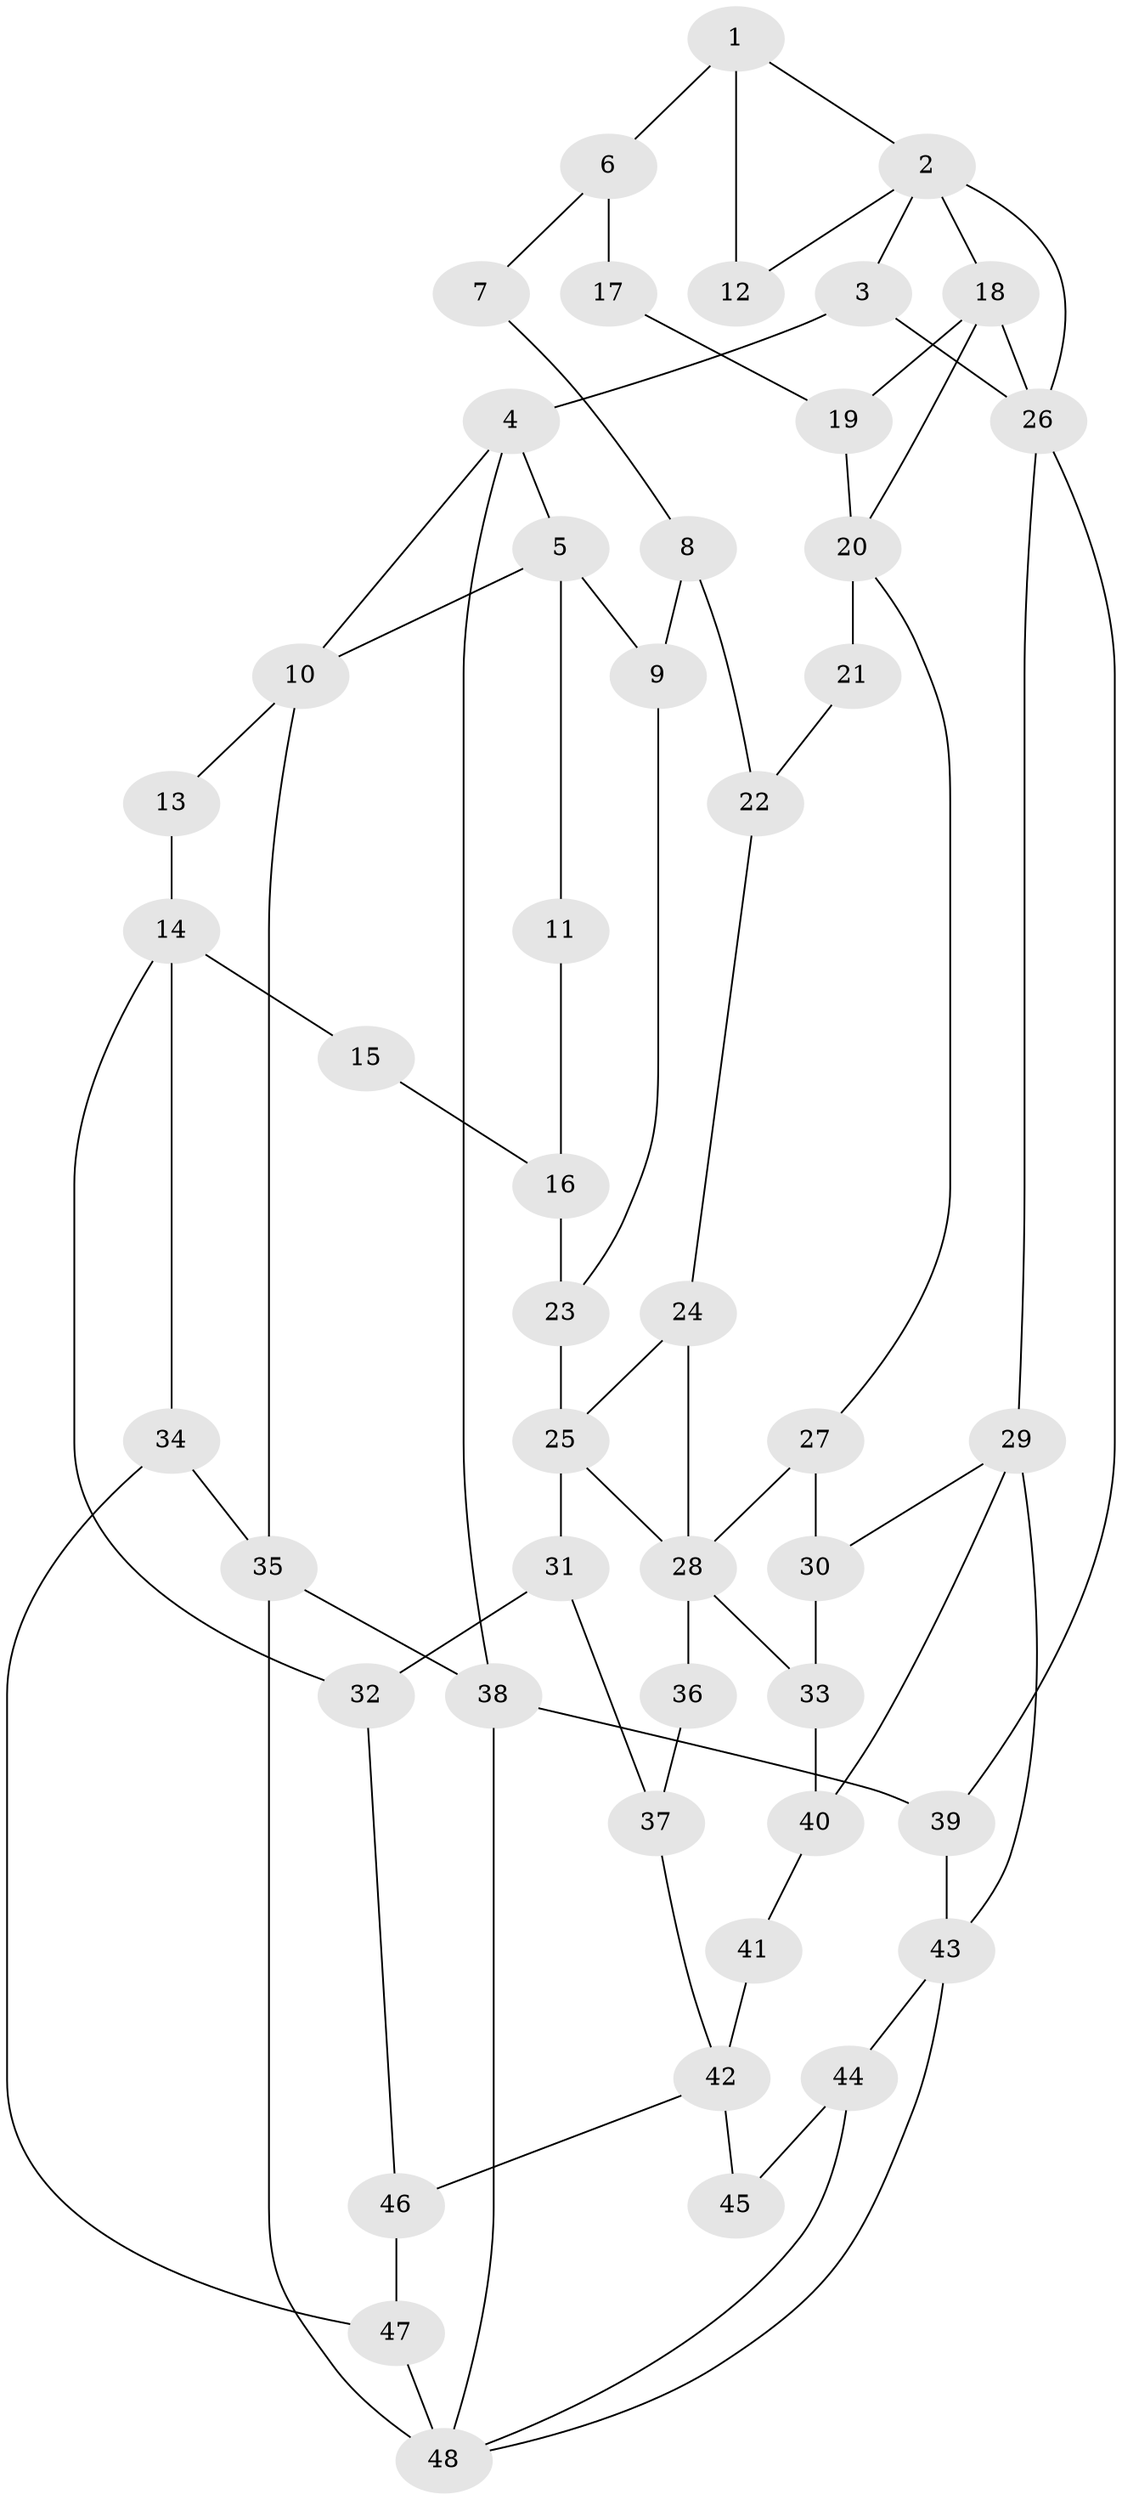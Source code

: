 // original degree distribution, {3: 0.020833333333333332, 4: 0.1875, 5: 0.625, 6: 0.16666666666666666}
// Generated by graph-tools (version 1.1) at 2025/38/03/09/25 02:38:30]
// undirected, 48 vertices, 77 edges
graph export_dot {
graph [start="1"]
  node [color=gray90,style=filled];
  1;
  2;
  3;
  4;
  5;
  6;
  7;
  8;
  9;
  10;
  11;
  12;
  13;
  14;
  15;
  16;
  17;
  18;
  19;
  20;
  21;
  22;
  23;
  24;
  25;
  26;
  27;
  28;
  29;
  30;
  31;
  32;
  33;
  34;
  35;
  36;
  37;
  38;
  39;
  40;
  41;
  42;
  43;
  44;
  45;
  46;
  47;
  48;
  1 -- 2 [weight=1.0];
  1 -- 6 [weight=2.0];
  1 -- 12 [weight=2.0];
  2 -- 3 [weight=1.0];
  2 -- 12 [weight=1.0];
  2 -- 18 [weight=2.0];
  2 -- 26 [weight=1.0];
  3 -- 4 [weight=1.0];
  3 -- 26 [weight=1.0];
  4 -- 5 [weight=1.0];
  4 -- 10 [weight=1.0];
  4 -- 38 [weight=1.0];
  5 -- 9 [weight=1.0];
  5 -- 10 [weight=1.0];
  5 -- 11 [weight=2.0];
  6 -- 7 [weight=2.0];
  6 -- 17 [weight=2.0];
  7 -- 8 [weight=1.0];
  8 -- 9 [weight=1.0];
  8 -- 22 [weight=1.0];
  9 -- 23 [weight=1.0];
  10 -- 13 [weight=1.0];
  10 -- 35 [weight=1.0];
  11 -- 16 [weight=2.0];
  13 -- 14 [weight=2.0];
  14 -- 15 [weight=2.0];
  14 -- 32 [weight=1.0];
  14 -- 34 [weight=1.0];
  15 -- 16 [weight=2.0];
  16 -- 23 [weight=2.0];
  17 -- 19 [weight=1.0];
  18 -- 19 [weight=1.0];
  18 -- 20 [weight=1.0];
  18 -- 26 [weight=1.0];
  19 -- 20 [weight=1.0];
  20 -- 21 [weight=2.0];
  20 -- 27 [weight=1.0];
  21 -- 22 [weight=1.0];
  22 -- 24 [weight=1.0];
  23 -- 25 [weight=2.0];
  24 -- 25 [weight=1.0];
  24 -- 28 [weight=1.0];
  25 -- 28 [weight=1.0];
  25 -- 31 [weight=1.0];
  26 -- 29 [weight=1.0];
  26 -- 39 [weight=1.0];
  27 -- 28 [weight=1.0];
  27 -- 30 [weight=1.0];
  28 -- 33 [weight=1.0];
  28 -- 36 [weight=2.0];
  29 -- 30 [weight=1.0];
  29 -- 40 [weight=1.0];
  29 -- 43 [weight=2.0];
  30 -- 33 [weight=1.0];
  31 -- 32 [weight=1.0];
  31 -- 37 [weight=1.0];
  32 -- 46 [weight=1.0];
  33 -- 40 [weight=1.0];
  34 -- 35 [weight=1.0];
  34 -- 47 [weight=1.0];
  35 -- 38 [weight=1.0];
  35 -- 48 [weight=1.0];
  36 -- 37 [weight=1.0];
  37 -- 42 [weight=1.0];
  38 -- 39 [weight=1.0];
  38 -- 48 [weight=1.0];
  39 -- 43 [weight=1.0];
  40 -- 41 [weight=1.0];
  41 -- 42 [weight=2.0];
  42 -- 45 [weight=2.0];
  42 -- 46 [weight=1.0];
  43 -- 44 [weight=2.0];
  43 -- 48 [weight=1.0];
  44 -- 45 [weight=2.0];
  44 -- 48 [weight=1.0];
  46 -- 47 [weight=1.0];
  47 -- 48 [weight=2.0];
}
